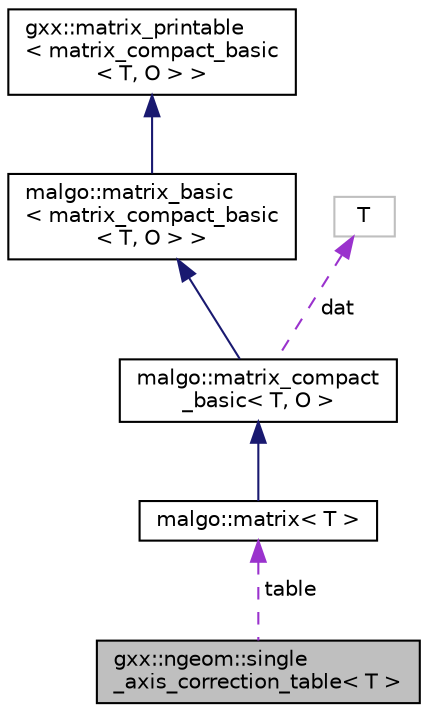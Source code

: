 digraph "gxx::ngeom::single_axis_correction_table&lt; T &gt;"
{
  edge [fontname="Helvetica",fontsize="10",labelfontname="Helvetica",labelfontsize="10"];
  node [fontname="Helvetica",fontsize="10",shape=record];
  Node1 [label="gxx::ngeom::single\l_axis_correction_table\< T \>",height=0.2,width=0.4,color="black", fillcolor="grey75", style="filled", fontcolor="black"];
  Node2 -> Node1 [dir="back",color="darkorchid3",fontsize="10",style="dashed",label=" table" ];
  Node2 [label="malgo::matrix\< T \>",height=0.2,width=0.4,color="black", fillcolor="white", style="filled",URL="$classmalgo_1_1matrix.html"];
  Node3 -> Node2 [dir="back",color="midnightblue",fontsize="10",style="solid"];
  Node3 [label="malgo::matrix_compact\l_basic\< T, O \>",height=0.2,width=0.4,color="black", fillcolor="white", style="filled",URL="$classmalgo_1_1matrix__compact__basic.html"];
  Node4 -> Node3 [dir="back",color="midnightblue",fontsize="10",style="solid"];
  Node4 [label="malgo::matrix_basic\l\< matrix_compact_basic\l\< T, O \> \>",height=0.2,width=0.4,color="black", fillcolor="white", style="filled",URL="$classmalgo_1_1matrix__basic.html"];
  Node5 -> Node4 [dir="back",color="midnightblue",fontsize="10",style="solid"];
  Node5 [label="gxx::matrix_printable\l\< matrix_compact_basic\l\< T, O \> \>",height=0.2,width=0.4,color="black", fillcolor="white", style="filled",URL="$classgxx_1_1matrix__printable.html"];
  Node6 -> Node3 [dir="back",color="darkorchid3",fontsize="10",style="dashed",label=" dat" ];
  Node6 [label="T",height=0.2,width=0.4,color="grey75", fillcolor="white", style="filled"];
}
